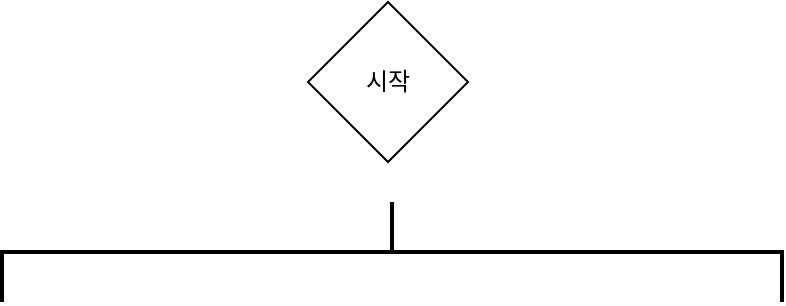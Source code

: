 <mxfile version="10.6.5" type="github"><diagram id="xS2lh7pjY8757QHW9CDx" name="Page-1"><mxGraphModel dx="1394" dy="764" grid="1" gridSize="10" guides="1" tooltips="1" connect="1" arrows="1" fold="1" page="1" pageScale="1" pageWidth="827" pageHeight="1169" math="0" shadow="0"><root><mxCell id="0"/><mxCell id="1" parent="0"/><mxCell id="jxxm_tGjEshlysqFGWbD-1" value="시작" style="rhombus;whiteSpace=wrap;html=1;" vertex="1" parent="1"><mxGeometry x="373" y="20" width="80" height="80" as="geometry"/></mxCell><mxCell id="jxxm_tGjEshlysqFGWbD-2" value="" style="strokeWidth=2;html=1;shape=mxgraph.flowchart.annotation_2;align=left;pointerEvents=1;direction=south;" vertex="1" parent="1"><mxGeometry x="220" y="120" width="390" height="50" as="geometry"/></mxCell></root></mxGraphModel></diagram></mxfile>
